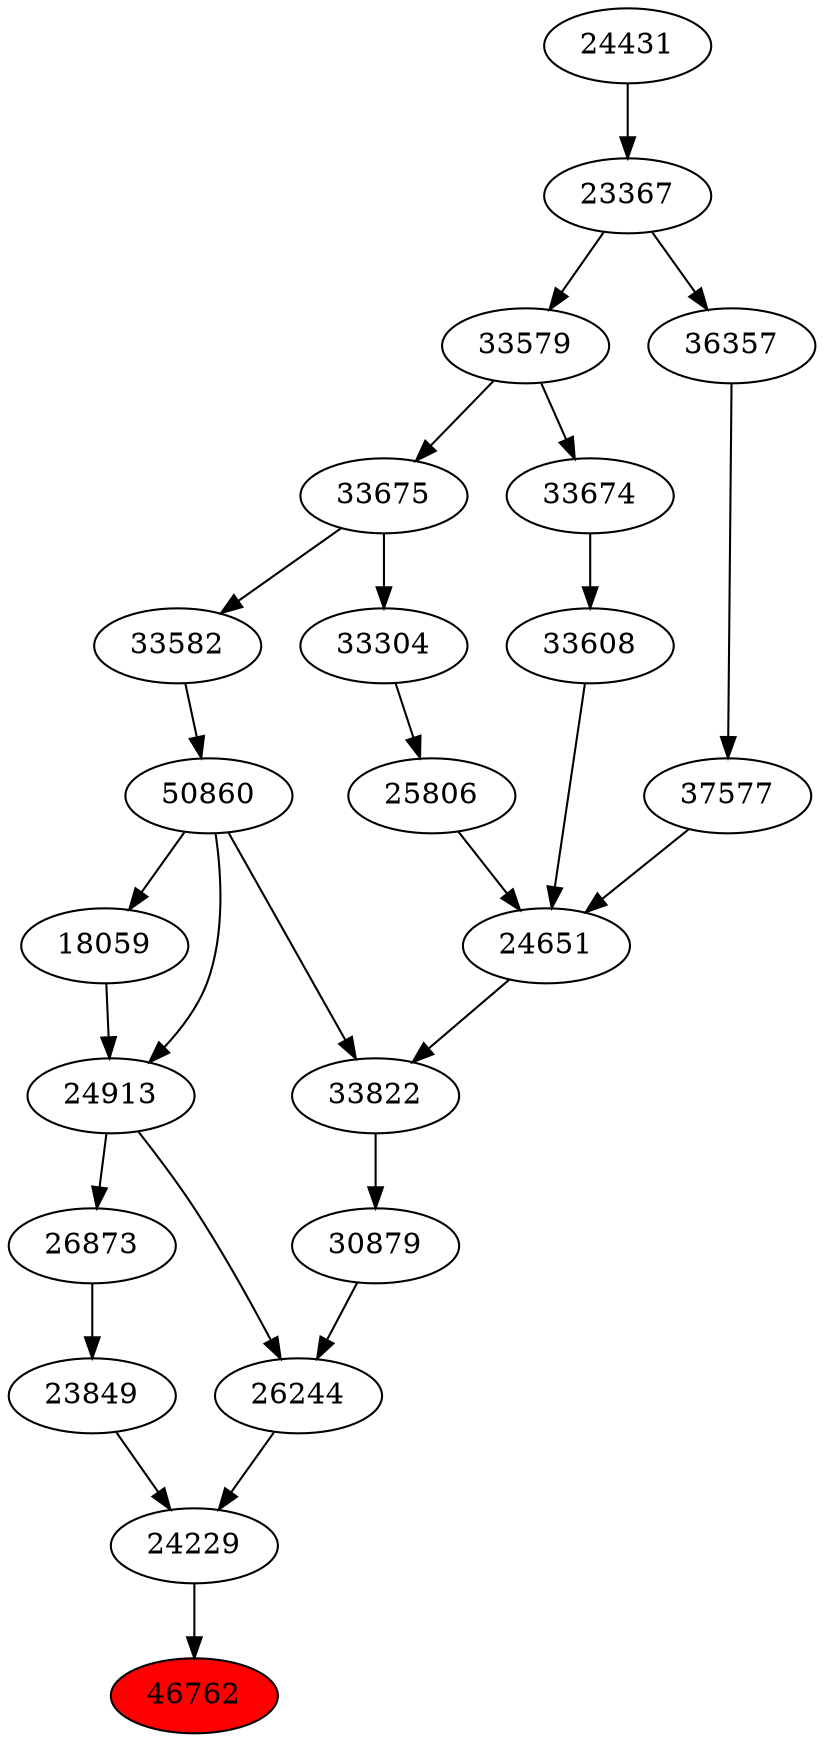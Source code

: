 strict digraph{ 
46762 [label="46762" fillcolor=red style=filled]
24229 -> 46762
24229 [label="24229"]
26244 -> 24229
23849 -> 24229
26244 [label="26244"]
24913 -> 26244
30879 -> 26244
23849 [label="23849"]
26873 -> 23849
24913 [label="24913"]
18059 -> 24913
50860 -> 24913
30879 [label="30879"]
33822 -> 30879
26873 [label="26873"]
24913 -> 26873
18059 [label="18059"]
50860 -> 18059
50860 [label="50860"]
33582 -> 50860
33822 [label="33822"]
24651 -> 33822
50860 -> 33822
33582 [label="33582"]
33675 -> 33582
24651 [label="24651"]
25806 -> 24651
33608 -> 24651
37577 -> 24651
33675 [label="33675"]
33579 -> 33675
25806 [label="25806"]
33304 -> 25806
33608 [label="33608"]
33674 -> 33608
37577 [label="37577"]
36357 -> 37577
33579 [label="33579"]
23367 -> 33579
33304 [label="33304"]
33675 -> 33304
33674 [label="33674"]
33579 -> 33674
36357 [label="36357"]
23367 -> 36357
23367 [label="23367"]
24431 -> 23367
24431 [label="24431"]
}